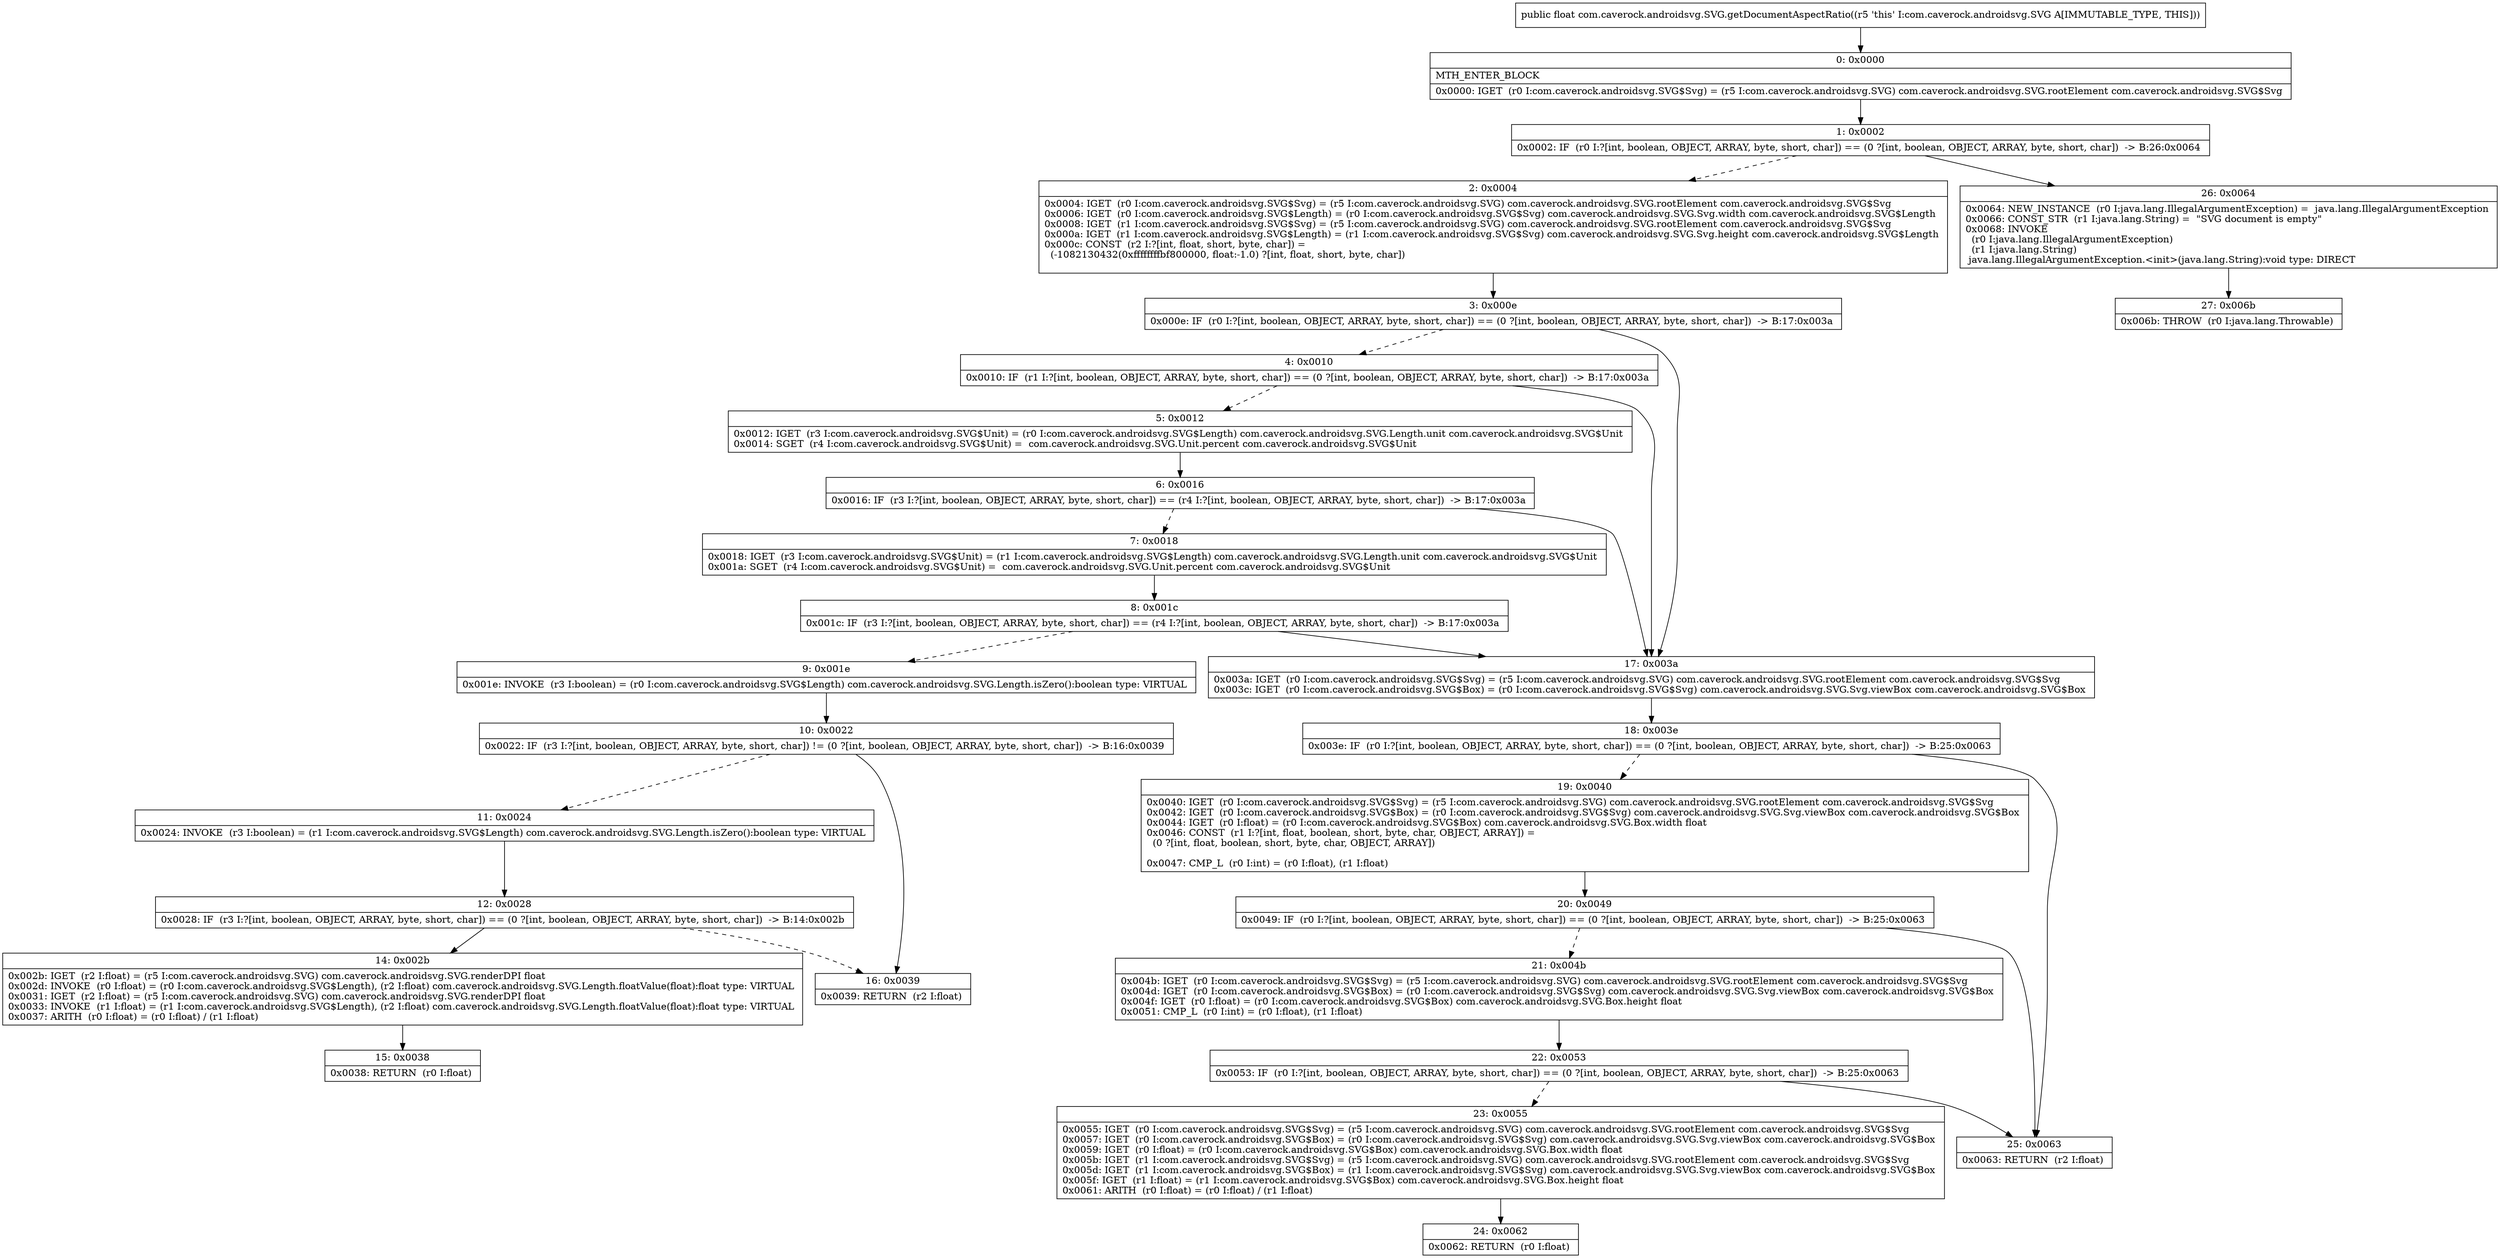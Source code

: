 digraph "CFG forcom.caverock.androidsvg.SVG.getDocumentAspectRatio()F" {
Node_0 [shape=record,label="{0\:\ 0x0000|MTH_ENTER_BLOCK\l|0x0000: IGET  (r0 I:com.caverock.androidsvg.SVG$Svg) = (r5 I:com.caverock.androidsvg.SVG) com.caverock.androidsvg.SVG.rootElement com.caverock.androidsvg.SVG$Svg \l}"];
Node_1 [shape=record,label="{1\:\ 0x0002|0x0002: IF  (r0 I:?[int, boolean, OBJECT, ARRAY, byte, short, char]) == (0 ?[int, boolean, OBJECT, ARRAY, byte, short, char])  \-\> B:26:0x0064 \l}"];
Node_2 [shape=record,label="{2\:\ 0x0004|0x0004: IGET  (r0 I:com.caverock.androidsvg.SVG$Svg) = (r5 I:com.caverock.androidsvg.SVG) com.caverock.androidsvg.SVG.rootElement com.caverock.androidsvg.SVG$Svg \l0x0006: IGET  (r0 I:com.caverock.androidsvg.SVG$Length) = (r0 I:com.caverock.androidsvg.SVG$Svg) com.caverock.androidsvg.SVG.Svg.width com.caverock.androidsvg.SVG$Length \l0x0008: IGET  (r1 I:com.caverock.androidsvg.SVG$Svg) = (r5 I:com.caverock.androidsvg.SVG) com.caverock.androidsvg.SVG.rootElement com.caverock.androidsvg.SVG$Svg \l0x000a: IGET  (r1 I:com.caverock.androidsvg.SVG$Length) = (r1 I:com.caverock.androidsvg.SVG$Svg) com.caverock.androidsvg.SVG.Svg.height com.caverock.androidsvg.SVG$Length \l0x000c: CONST  (r2 I:?[int, float, short, byte, char]) = \l  (\-1082130432(0xffffffffbf800000, float:\-1.0) ?[int, float, short, byte, char])\l \l}"];
Node_3 [shape=record,label="{3\:\ 0x000e|0x000e: IF  (r0 I:?[int, boolean, OBJECT, ARRAY, byte, short, char]) == (0 ?[int, boolean, OBJECT, ARRAY, byte, short, char])  \-\> B:17:0x003a \l}"];
Node_4 [shape=record,label="{4\:\ 0x0010|0x0010: IF  (r1 I:?[int, boolean, OBJECT, ARRAY, byte, short, char]) == (0 ?[int, boolean, OBJECT, ARRAY, byte, short, char])  \-\> B:17:0x003a \l}"];
Node_5 [shape=record,label="{5\:\ 0x0012|0x0012: IGET  (r3 I:com.caverock.androidsvg.SVG$Unit) = (r0 I:com.caverock.androidsvg.SVG$Length) com.caverock.androidsvg.SVG.Length.unit com.caverock.androidsvg.SVG$Unit \l0x0014: SGET  (r4 I:com.caverock.androidsvg.SVG$Unit) =  com.caverock.androidsvg.SVG.Unit.percent com.caverock.androidsvg.SVG$Unit \l}"];
Node_6 [shape=record,label="{6\:\ 0x0016|0x0016: IF  (r3 I:?[int, boolean, OBJECT, ARRAY, byte, short, char]) == (r4 I:?[int, boolean, OBJECT, ARRAY, byte, short, char])  \-\> B:17:0x003a \l}"];
Node_7 [shape=record,label="{7\:\ 0x0018|0x0018: IGET  (r3 I:com.caverock.androidsvg.SVG$Unit) = (r1 I:com.caverock.androidsvg.SVG$Length) com.caverock.androidsvg.SVG.Length.unit com.caverock.androidsvg.SVG$Unit \l0x001a: SGET  (r4 I:com.caverock.androidsvg.SVG$Unit) =  com.caverock.androidsvg.SVG.Unit.percent com.caverock.androidsvg.SVG$Unit \l}"];
Node_8 [shape=record,label="{8\:\ 0x001c|0x001c: IF  (r3 I:?[int, boolean, OBJECT, ARRAY, byte, short, char]) == (r4 I:?[int, boolean, OBJECT, ARRAY, byte, short, char])  \-\> B:17:0x003a \l}"];
Node_9 [shape=record,label="{9\:\ 0x001e|0x001e: INVOKE  (r3 I:boolean) = (r0 I:com.caverock.androidsvg.SVG$Length) com.caverock.androidsvg.SVG.Length.isZero():boolean type: VIRTUAL \l}"];
Node_10 [shape=record,label="{10\:\ 0x0022|0x0022: IF  (r3 I:?[int, boolean, OBJECT, ARRAY, byte, short, char]) != (0 ?[int, boolean, OBJECT, ARRAY, byte, short, char])  \-\> B:16:0x0039 \l}"];
Node_11 [shape=record,label="{11\:\ 0x0024|0x0024: INVOKE  (r3 I:boolean) = (r1 I:com.caverock.androidsvg.SVG$Length) com.caverock.androidsvg.SVG.Length.isZero():boolean type: VIRTUAL \l}"];
Node_12 [shape=record,label="{12\:\ 0x0028|0x0028: IF  (r3 I:?[int, boolean, OBJECT, ARRAY, byte, short, char]) == (0 ?[int, boolean, OBJECT, ARRAY, byte, short, char])  \-\> B:14:0x002b \l}"];
Node_14 [shape=record,label="{14\:\ 0x002b|0x002b: IGET  (r2 I:float) = (r5 I:com.caverock.androidsvg.SVG) com.caverock.androidsvg.SVG.renderDPI float \l0x002d: INVOKE  (r0 I:float) = (r0 I:com.caverock.androidsvg.SVG$Length), (r2 I:float) com.caverock.androidsvg.SVG.Length.floatValue(float):float type: VIRTUAL \l0x0031: IGET  (r2 I:float) = (r5 I:com.caverock.androidsvg.SVG) com.caverock.androidsvg.SVG.renderDPI float \l0x0033: INVOKE  (r1 I:float) = (r1 I:com.caverock.androidsvg.SVG$Length), (r2 I:float) com.caverock.androidsvg.SVG.Length.floatValue(float):float type: VIRTUAL \l0x0037: ARITH  (r0 I:float) = (r0 I:float) \/ (r1 I:float) \l}"];
Node_15 [shape=record,label="{15\:\ 0x0038|0x0038: RETURN  (r0 I:float) \l}"];
Node_16 [shape=record,label="{16\:\ 0x0039|0x0039: RETURN  (r2 I:float) \l}"];
Node_17 [shape=record,label="{17\:\ 0x003a|0x003a: IGET  (r0 I:com.caverock.androidsvg.SVG$Svg) = (r5 I:com.caverock.androidsvg.SVG) com.caverock.androidsvg.SVG.rootElement com.caverock.androidsvg.SVG$Svg \l0x003c: IGET  (r0 I:com.caverock.androidsvg.SVG$Box) = (r0 I:com.caverock.androidsvg.SVG$Svg) com.caverock.androidsvg.SVG.Svg.viewBox com.caverock.androidsvg.SVG$Box \l}"];
Node_18 [shape=record,label="{18\:\ 0x003e|0x003e: IF  (r0 I:?[int, boolean, OBJECT, ARRAY, byte, short, char]) == (0 ?[int, boolean, OBJECT, ARRAY, byte, short, char])  \-\> B:25:0x0063 \l}"];
Node_19 [shape=record,label="{19\:\ 0x0040|0x0040: IGET  (r0 I:com.caverock.androidsvg.SVG$Svg) = (r5 I:com.caverock.androidsvg.SVG) com.caverock.androidsvg.SVG.rootElement com.caverock.androidsvg.SVG$Svg \l0x0042: IGET  (r0 I:com.caverock.androidsvg.SVG$Box) = (r0 I:com.caverock.androidsvg.SVG$Svg) com.caverock.androidsvg.SVG.Svg.viewBox com.caverock.androidsvg.SVG$Box \l0x0044: IGET  (r0 I:float) = (r0 I:com.caverock.androidsvg.SVG$Box) com.caverock.androidsvg.SVG.Box.width float \l0x0046: CONST  (r1 I:?[int, float, boolean, short, byte, char, OBJECT, ARRAY]) = \l  (0 ?[int, float, boolean, short, byte, char, OBJECT, ARRAY])\l \l0x0047: CMP_L  (r0 I:int) = (r0 I:float), (r1 I:float) \l}"];
Node_20 [shape=record,label="{20\:\ 0x0049|0x0049: IF  (r0 I:?[int, boolean, OBJECT, ARRAY, byte, short, char]) == (0 ?[int, boolean, OBJECT, ARRAY, byte, short, char])  \-\> B:25:0x0063 \l}"];
Node_21 [shape=record,label="{21\:\ 0x004b|0x004b: IGET  (r0 I:com.caverock.androidsvg.SVG$Svg) = (r5 I:com.caverock.androidsvg.SVG) com.caverock.androidsvg.SVG.rootElement com.caverock.androidsvg.SVG$Svg \l0x004d: IGET  (r0 I:com.caverock.androidsvg.SVG$Box) = (r0 I:com.caverock.androidsvg.SVG$Svg) com.caverock.androidsvg.SVG.Svg.viewBox com.caverock.androidsvg.SVG$Box \l0x004f: IGET  (r0 I:float) = (r0 I:com.caverock.androidsvg.SVG$Box) com.caverock.androidsvg.SVG.Box.height float \l0x0051: CMP_L  (r0 I:int) = (r0 I:float), (r1 I:float) \l}"];
Node_22 [shape=record,label="{22\:\ 0x0053|0x0053: IF  (r0 I:?[int, boolean, OBJECT, ARRAY, byte, short, char]) == (0 ?[int, boolean, OBJECT, ARRAY, byte, short, char])  \-\> B:25:0x0063 \l}"];
Node_23 [shape=record,label="{23\:\ 0x0055|0x0055: IGET  (r0 I:com.caverock.androidsvg.SVG$Svg) = (r5 I:com.caverock.androidsvg.SVG) com.caverock.androidsvg.SVG.rootElement com.caverock.androidsvg.SVG$Svg \l0x0057: IGET  (r0 I:com.caverock.androidsvg.SVG$Box) = (r0 I:com.caverock.androidsvg.SVG$Svg) com.caverock.androidsvg.SVG.Svg.viewBox com.caverock.androidsvg.SVG$Box \l0x0059: IGET  (r0 I:float) = (r0 I:com.caverock.androidsvg.SVG$Box) com.caverock.androidsvg.SVG.Box.width float \l0x005b: IGET  (r1 I:com.caverock.androidsvg.SVG$Svg) = (r5 I:com.caverock.androidsvg.SVG) com.caverock.androidsvg.SVG.rootElement com.caverock.androidsvg.SVG$Svg \l0x005d: IGET  (r1 I:com.caverock.androidsvg.SVG$Box) = (r1 I:com.caverock.androidsvg.SVG$Svg) com.caverock.androidsvg.SVG.Svg.viewBox com.caverock.androidsvg.SVG$Box \l0x005f: IGET  (r1 I:float) = (r1 I:com.caverock.androidsvg.SVG$Box) com.caverock.androidsvg.SVG.Box.height float \l0x0061: ARITH  (r0 I:float) = (r0 I:float) \/ (r1 I:float) \l}"];
Node_24 [shape=record,label="{24\:\ 0x0062|0x0062: RETURN  (r0 I:float) \l}"];
Node_25 [shape=record,label="{25\:\ 0x0063|0x0063: RETURN  (r2 I:float) \l}"];
Node_26 [shape=record,label="{26\:\ 0x0064|0x0064: NEW_INSTANCE  (r0 I:java.lang.IllegalArgumentException) =  java.lang.IllegalArgumentException \l0x0066: CONST_STR  (r1 I:java.lang.String) =  \"SVG document is empty\" \l0x0068: INVOKE  \l  (r0 I:java.lang.IllegalArgumentException)\l  (r1 I:java.lang.String)\l java.lang.IllegalArgumentException.\<init\>(java.lang.String):void type: DIRECT \l}"];
Node_27 [shape=record,label="{27\:\ 0x006b|0x006b: THROW  (r0 I:java.lang.Throwable) \l}"];
MethodNode[shape=record,label="{public float com.caverock.androidsvg.SVG.getDocumentAspectRatio((r5 'this' I:com.caverock.androidsvg.SVG A[IMMUTABLE_TYPE, THIS])) }"];
MethodNode -> Node_0;
Node_0 -> Node_1;
Node_1 -> Node_2[style=dashed];
Node_1 -> Node_26;
Node_2 -> Node_3;
Node_3 -> Node_4[style=dashed];
Node_3 -> Node_17;
Node_4 -> Node_5[style=dashed];
Node_4 -> Node_17;
Node_5 -> Node_6;
Node_6 -> Node_7[style=dashed];
Node_6 -> Node_17;
Node_7 -> Node_8;
Node_8 -> Node_9[style=dashed];
Node_8 -> Node_17;
Node_9 -> Node_10;
Node_10 -> Node_11[style=dashed];
Node_10 -> Node_16;
Node_11 -> Node_12;
Node_12 -> Node_14;
Node_12 -> Node_16[style=dashed];
Node_14 -> Node_15;
Node_17 -> Node_18;
Node_18 -> Node_19[style=dashed];
Node_18 -> Node_25;
Node_19 -> Node_20;
Node_20 -> Node_21[style=dashed];
Node_20 -> Node_25;
Node_21 -> Node_22;
Node_22 -> Node_23[style=dashed];
Node_22 -> Node_25;
Node_23 -> Node_24;
Node_26 -> Node_27;
}

